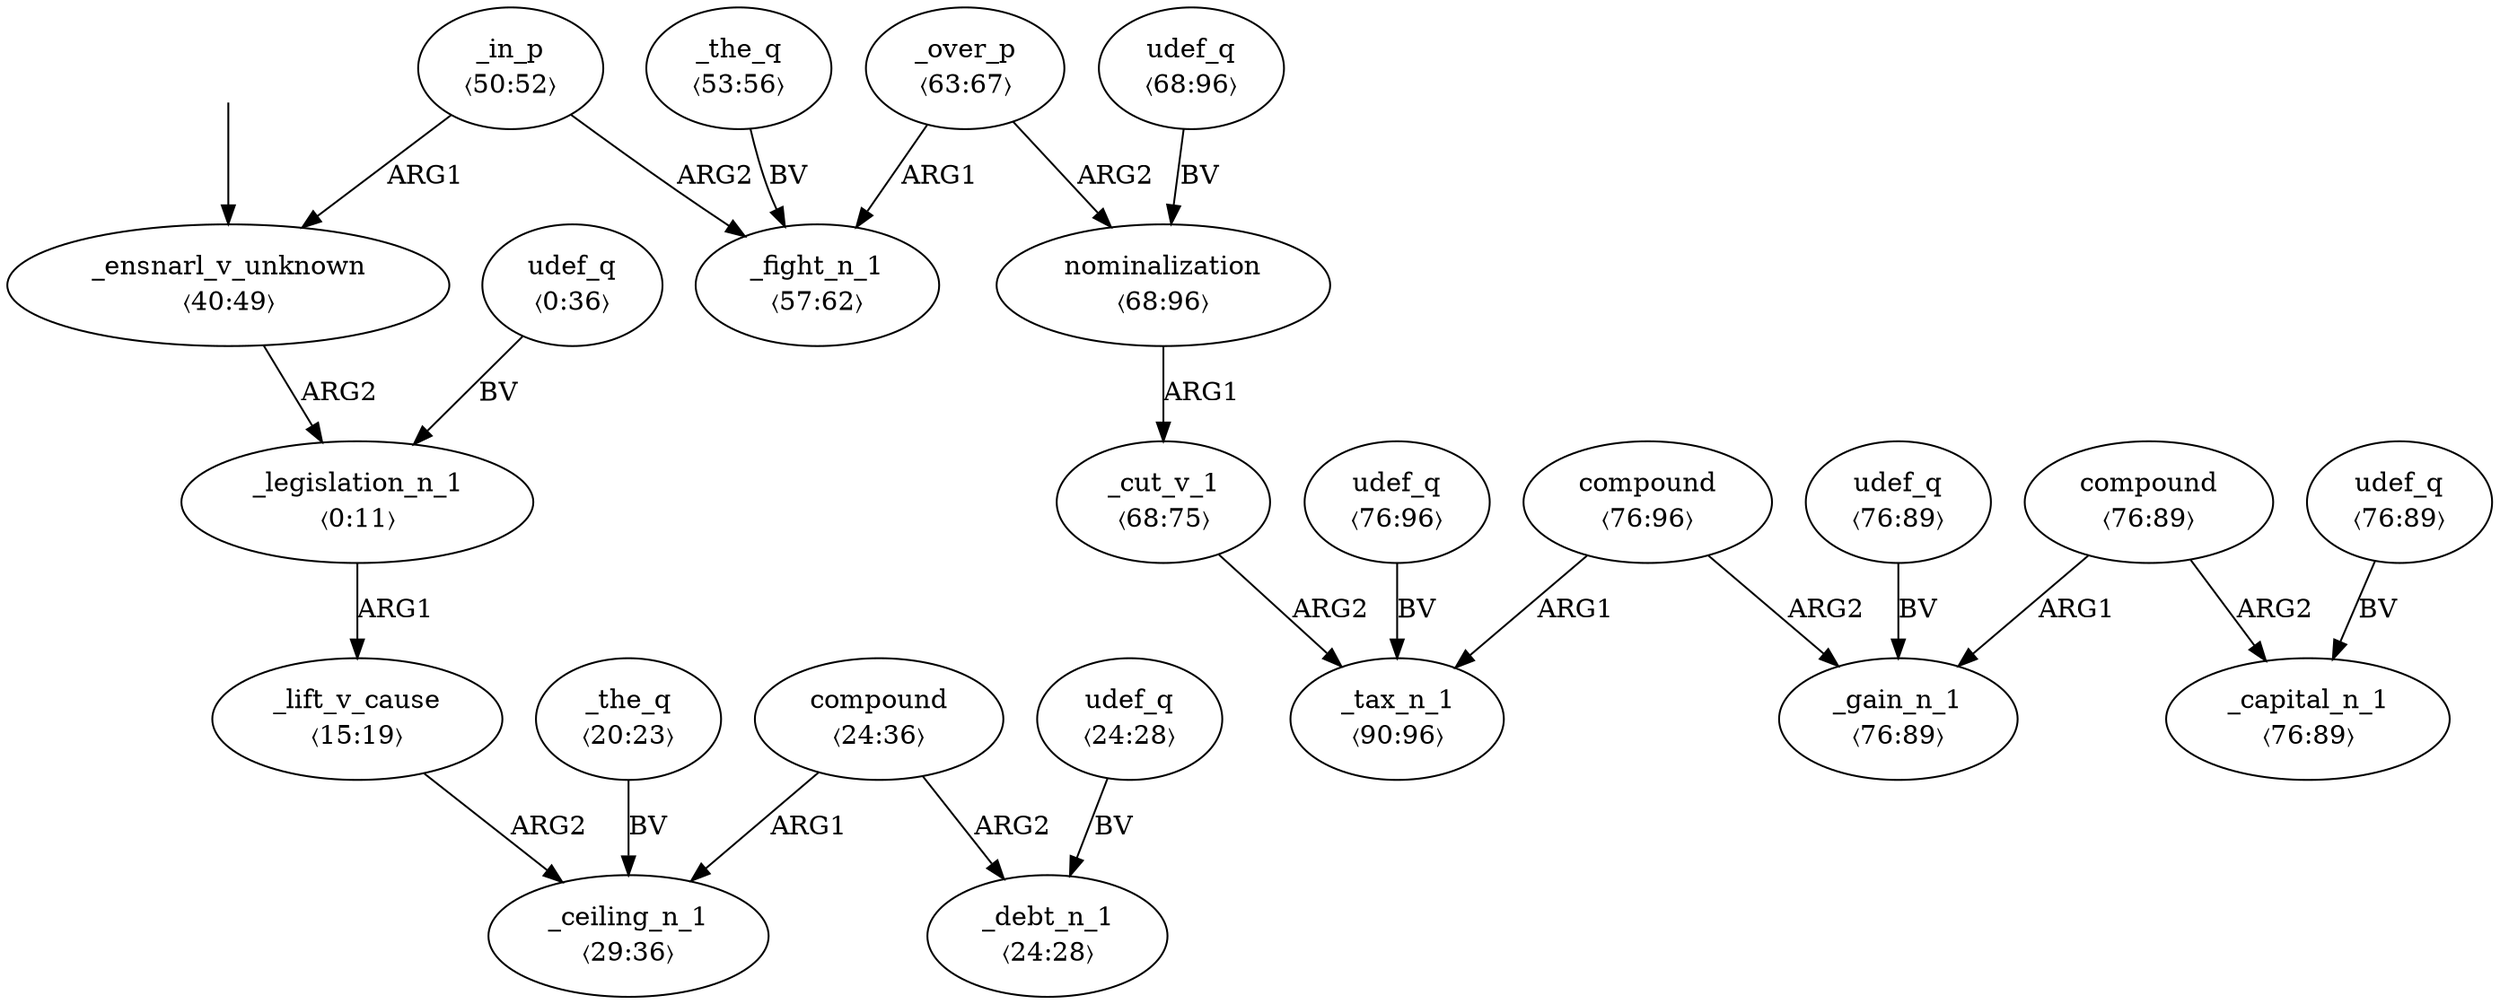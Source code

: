 digraph "20008004" {
  top [ style=invis ];
  top -> 8;
  0 [ label=<<table align="center" border="0" cellspacing="0"><tr><td colspan="2">udef_q</td></tr><tr><td colspan="2">〈0:36〉</td></tr></table>> ];
  1 [ label=<<table align="center" border="0" cellspacing="0"><tr><td colspan="2">_legislation_n_1</td></tr><tr><td colspan="2">〈0:11〉</td></tr></table>> ];
  2 [ label=<<table align="center" border="0" cellspacing="0"><tr><td colspan="2">_lift_v_cause</td></tr><tr><td colspan="2">〈15:19〉</td></tr></table>> ];
  3 [ label=<<table align="center" border="0" cellspacing="0"><tr><td colspan="2">_the_q</td></tr><tr><td colspan="2">〈20:23〉</td></tr></table>> ];
  4 [ label=<<table align="center" border="0" cellspacing="0"><tr><td colspan="2">compound</td></tr><tr><td colspan="2">〈24:36〉</td></tr></table>> ];
  5 [ label=<<table align="center" border="0" cellspacing="0"><tr><td colspan="2">udef_q</td></tr><tr><td colspan="2">〈24:28〉</td></tr></table>> ];
  6 [ label=<<table align="center" border="0" cellspacing="0"><tr><td colspan="2">_debt_n_1</td></tr><tr><td colspan="2">〈24:28〉</td></tr></table>> ];
  7 [ label=<<table align="center" border="0" cellspacing="0"><tr><td colspan="2">_ceiling_n_1</td></tr><tr><td colspan="2">〈29:36〉</td></tr></table>> ];
  8 [ label=<<table align="center" border="0" cellspacing="0"><tr><td colspan="2">_ensnarl_v_unknown</td></tr><tr><td colspan="2">〈40:49〉</td></tr></table>> ];
  9 [ label=<<table align="center" border="0" cellspacing="0"><tr><td colspan="2">_in_p</td></tr><tr><td colspan="2">〈50:52〉</td></tr></table>> ];
  10 [ label=<<table align="center" border="0" cellspacing="0"><tr><td colspan="2">_the_q</td></tr><tr><td colspan="2">〈53:56〉</td></tr></table>> ];
  11 [ label=<<table align="center" border="0" cellspacing="0"><tr><td colspan="2">_fight_n_1</td></tr><tr><td colspan="2">〈57:62〉</td></tr></table>> ];
  12 [ label=<<table align="center" border="0" cellspacing="0"><tr><td colspan="2">_over_p</td></tr><tr><td colspan="2">〈63:67〉</td></tr></table>> ];
  13 [ label=<<table align="center" border="0" cellspacing="0"><tr><td colspan="2">udef_q</td></tr><tr><td colspan="2">〈68:96〉</td></tr></table>> ];
  14 [ label=<<table align="center" border="0" cellspacing="0"><tr><td colspan="2">nominalization</td></tr><tr><td colspan="2">〈68:96〉</td></tr></table>> ];
  15 [ label=<<table align="center" border="0" cellspacing="0"><tr><td colspan="2">_cut_v_1</td></tr><tr><td colspan="2">〈68:75〉</td></tr></table>> ];
  16 [ label=<<table align="center" border="0" cellspacing="0"><tr><td colspan="2">udef_q</td></tr><tr><td colspan="2">〈76:96〉</td></tr></table>> ];
  17 [ label=<<table align="center" border="0" cellspacing="0"><tr><td colspan="2">compound</td></tr><tr><td colspan="2">〈76:96〉</td></tr></table>> ];
  18 [ label=<<table align="center" border="0" cellspacing="0"><tr><td colspan="2">udef_q</td></tr><tr><td colspan="2">〈76:89〉</td></tr></table>> ];
  19 [ label=<<table align="center" border="0" cellspacing="0"><tr><td colspan="2">compound</td></tr><tr><td colspan="2">〈76:89〉</td></tr></table>> ];
  20 [ label=<<table align="center" border="0" cellspacing="0"><tr><td colspan="2">udef_q</td></tr><tr><td colspan="2">〈76:89〉</td></tr></table>> ];
  21 [ label=<<table align="center" border="0" cellspacing="0"><tr><td colspan="2">_capital_n_1</td></tr><tr><td colspan="2">〈76:89〉</td></tr></table>> ];
  22 [ label=<<table align="center" border="0" cellspacing="0"><tr><td colspan="2">_gain_n_1</td></tr><tr><td colspan="2">〈76:89〉</td></tr></table>> ];
  23 [ label=<<table align="center" border="0" cellspacing="0"><tr><td colspan="2">_tax_n_1</td></tr><tr><td colspan="2">〈90:96〉</td></tr></table>> ];
  15 -> 23 [ label="ARG2" ];
  4 -> 6 [ label="ARG2" ];
  9 -> 11 [ label="ARG2" ];
  10 -> 11 [ label="BV" ];
  20 -> 21 [ label="BV" ];
  16 -> 23 [ label="BV" ];
  3 -> 7 [ label="BV" ];
  17 -> 22 [ label="ARG2" ];
  9 -> 8 [ label="ARG1" ];
  19 -> 22 [ label="ARG1" ];
  13 -> 14 [ label="BV" ];
  17 -> 23 [ label="ARG1" ];
  19 -> 21 [ label="ARG2" ];
  5 -> 6 [ label="BV" ];
  1 -> 2 [ label="ARG1" ];
  4 -> 7 [ label="ARG1" ];
  12 -> 11 [ label="ARG1" ];
  18 -> 22 [ label="BV" ];
  0 -> 1 [ label="BV" ];
  2 -> 7 [ label="ARG2" ];
  14 -> 15 [ label="ARG1" ];
  12 -> 14 [ label="ARG2" ];
  8 -> 1 [ label="ARG2" ];
}

